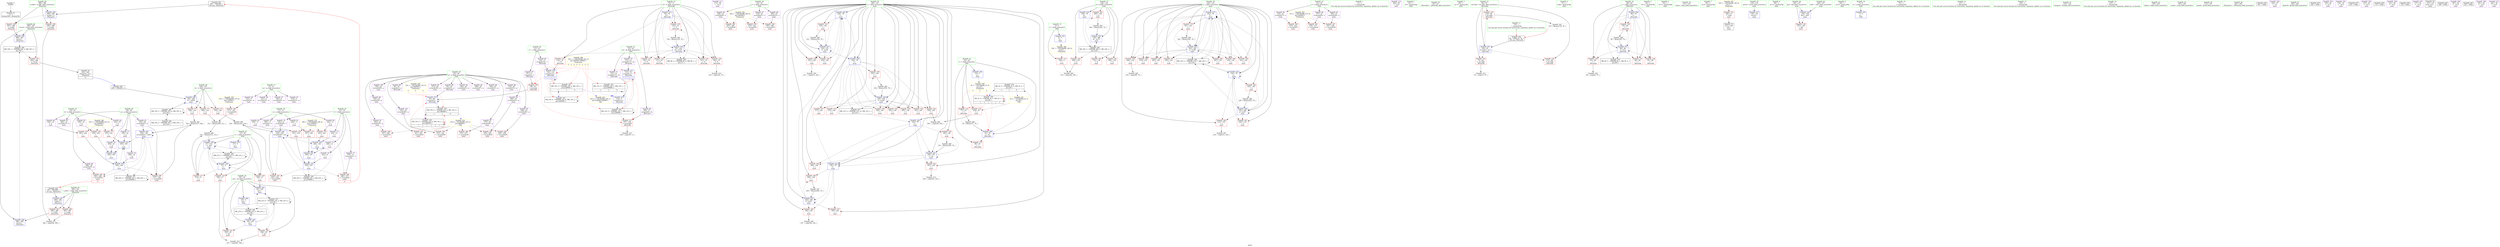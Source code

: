 digraph "SVFG" {
	label="SVFG";

	Node0x563319882790 [shape=record,color=grey,label="{NodeID: 0\nNullPtr}"];
	Node0x563319882790 -> Node0x563319882be0[style=solid];
	Node0x5633198db540 [shape=record,color=black,label="{NodeID: 443\n384 = PHI(280, )\n0th arg _Z4min2xx }"];
	Node0x5633198db540 -> Node0x5633198a00a0[style=solid];
	Node0x563319895770 [shape=record,color=red,label="{NodeID: 194\n333\<--332\n\<--arrayidx60\nmain\n}"];
	Node0x5633198926a0 [shape=record,color=purple,label="{NodeID: 111\n173\<--58\n\<--.str.5\nmain\n}"];
	Node0x563319891060 [shape=record,color=green,label="{NodeID: 28\n43\<--44\ny\<--y_field_insensitive\nGlob }"];
	Node0x563319891060 -> Node0x563319894ce0[style=solid];
	Node0x563319891060 -> Node0x563319894db0[style=solid];
	Node0x563319891060 -> Node0x563319894e80[style=solid];
	Node0x5633198a4330 [shape=record,color=grey,label="{NodeID: 305\n211 = cmp(210, 183, )\n}"];
	Node0x563319896ef0 [shape=record,color=blue,label="{NodeID: 222\n140\<--79\ni\<--\nmain\n}"];
	Node0x563319896ef0 -> Node0x563319898ea0[style=dashed];
	Node0x563319896ef0 -> Node0x563319898f70[style=dashed];
	Node0x563319896ef0 -> Node0x563319899040[style=dashed];
	Node0x563319896ef0 -> Node0x563319896fc0[style=dashed];
	Node0x563319896ef0 -> Node0x563319897090[style=dashed];
	Node0x5633198988f0 [shape=record,color=red,label="{NodeID: 139\n168\<--138\n\<--k\nmain\n}"];
	Node0x5633198988f0 -> Node0x5633198a44b0[style=solid];
	Node0x563319893550 [shape=record,color=purple,label="{NodeID: 56\n221\<--9\narrayidx24\<--m\nmain\n}"];
	Node0x563319899fb0 [shape=record,color=red,label="{NodeID: 167\n305\<--142\n\<--j\nmain\n}"];
	Node0x563319894c10 [shape=record,color=purple,label="{NodeID: 84\n322\<--41\narrayidx57\<--x\nmain\n}"];
	Node0x563319894c10 -> Node0x5633198955d0[style=solid];
	Node0x5633198821a0 [shape=record,color=green,label="{NodeID: 1\n5\<--1\n\<--dummyObj\nCan only get source location for instruction, argument, global var or function.}"];
	Node0x5633198db650 [shape=record,color=black,label="{NodeID: 444\n385 = PHI(289, )\n1st arg _Z4min2xx }"];
	Node0x5633198db650 -> Node0x5633198a0170[style=solid];
	Node0x563319895840 [shape=record,color=red,label="{NodeID: 195\n335\<--334\n\<--arrayidx61\nmain\n}"];
	Node0x563319892770 [shape=record,color=purple,label="{NodeID: 112\n360\<--60\n\<--.str.6\nmain\n}"];
	Node0x563319891160 [shape=record,color=green,label="{NodeID: 29\n45\<--46\np\<--p_field_insensitive\nGlob }"];
	Node0x563319891160 -> Node0x563319894f50[style=solid];
	Node0x563319891160 -> Node0x563319895020[style=solid];
	Node0x563319891160 -> Node0x5633198950f0[style=solid];
	Node0x563319891160 -> Node0x5633198951c0[style=solid];
	Node0x563319891160 -> Node0x563319895290[style=solid];
	Node0x563319891160 -> Node0x563319895360[style=solid];
	Node0x563319891160 -> Node0x563319895430[style=solid];
	Node0x563319891160 -> Node0x563319895500[style=solid];
	Node0x563319891160 -> Node0x563319892a90[style=solid];
	Node0x563319891160 -> Node0x563319892b60[style=solid];
	Node0x563319891160 -> Node0x563319892c30[style=solid];
	Node0x563319891160 -> Node0x563319892d00[style=solid];
	Node0x563319891160 -> Node0x563319892dd0[style=solid];
	Node0x563319891160 -> Node0x563319892ea0[style=solid];
	Node0x5633198a44b0 [shape=record,color=grey,label="{NodeID: 306\n170 = cmp(168, 169, )\n}"];
	Node0x563319896fc0 [shape=record,color=blue,label="{NodeID: 223\n140\<--205\ni\<--inc15\nmain\n}"];
	Node0x563319896fc0 -> Node0x563319898ea0[style=dashed];
	Node0x563319896fc0 -> Node0x563319898f70[style=dashed];
	Node0x563319896fc0 -> Node0x563319899040[style=dashed];
	Node0x563319896fc0 -> Node0x563319896fc0[style=dashed];
	Node0x563319896fc0 -> Node0x563319897090[style=dashed];
	Node0x5633198989c0 [shape=record,color=red,label="{NodeID: 140\n172\<--138\n\<--k\nmain\n}"];
	Node0x563319893620 [shape=record,color=purple,label="{NodeID: 57\n302\<--9\narrayidx50\<--m\nmain\n}"];
	Node0x56331989a080 [shape=record,color=red,label="{NodeID: 168\n319\<--142\n\<--j\nmain\n}"];
	Node0x563319894ce0 [shape=record,color=purple,label="{NodeID: 85\n286\<--43\narrayidx44\<--y\nmain\n}"];
	Node0x563319894ce0 -> Node0x56331989ad80[style=solid];
	Node0x56331986c120 [shape=record,color=green,label="{NodeID: 2\n47\<--1\n.str\<--dummyObj\nGlob }"];
	Node0x563319895910 [shape=record,color=red,label="{NodeID: 196\n337\<--336\n\<--arrayidx62\nmain\n}"];
	Node0x563319895910 -> Node0x5633198a3eb0[style=solid];
	Node0x563319892840 [shape=record,color=red,label="{NodeID: 113\n169\<--4\n\<--t\nmain\n}"];
	Node0x563319892840 -> Node0x5633198a44b0[style=solid];
	Node0x563319891260 [shape=record,color=green,label="{NodeID: 30\n62\<--63\n_Z6recallx\<--_Z6recallx_field_insensitive\n}"];
	Node0x5633198a4630 [shape=record,color=grey,label="{NodeID: 307\n216 = cmp(215, 183, )\n}"];
	Node0x563319897090 [shape=record,color=blue,label="{NodeID: 224\n140\<--79\ni\<--\nmain\n}"];
	Node0x563319897090 -> Node0x563319899110[style=dashed];
	Node0x563319897090 -> Node0x5633198991e0[style=dashed];
	Node0x563319897090 -> Node0x5633198992b0[style=dashed];
	Node0x563319897090 -> Node0x563319897300[style=dashed];
	Node0x563319897090 -> Node0x5633198974a0[style=dashed];
	Node0x563319898a90 [shape=record,color=red,label="{NodeID: 141\n358\<--138\n\<--k\nmain\n}"];
	Node0x5633198936f0 [shape=record,color=purple,label="{NodeID: 58\n310\<--9\narrayidx54\<--m\nmain\n}"];
	Node0x5633198936f0 -> Node0x56331989b260[style=solid];
	Node0x56331989a150 [shape=record,color=red,label="{NodeID: 169\n331\<--142\n\<--j\nmain\n}"];
	Node0x563319894db0 [shape=record,color=purple,label="{NodeID: 86\n308\<--43\narrayidx53\<--y\nmain\n}"];
	Node0x563319894db0 -> Node0x56331989b190[style=solid];
	Node0x56331986c1b0 [shape=record,color=green,label="{NodeID: 3\n49\<--1\n.str.1\<--dummyObj\nGlob }"];
	Node0x5633198959e0 [shape=record,color=red,label="{NodeID: 197\n404\<--386\n\<--retval\n_Z4min2xx\n}"];
	Node0x5633198959e0 -> Node0x5633198933b0[style=solid];
	Node0x563319892910 [shape=record,color=red,label="{NodeID: 114\n77\<--25\n\<--c\n_Z6recallx\n}"];
	Node0x563319892910 -> Node0x5633198a2cb0[style=solid];
	Node0x563319891360 [shape=record,color=green,label="{NodeID: 31\n66\<--67\nlev.addr\<--lev.addr_field_insensitive\n_Z6recallx\n}"];
	Node0x563319891360 -> Node0x563319897bf0[style=solid];
	Node0x563319891360 -> Node0x563319897cc0[style=solid];
	Node0x563319891360 -> Node0x563319897d90[style=solid];
	Node0x563319891360 -> Node0x5633198962c0[style=solid];
	Node0x5633198a47b0 [shape=record,color=grey,label="{NodeID: 308\n240 = cmp(238, 239, )\n}"];
	Node0x563319897160 [shape=record,color=blue,label="{NodeID: 225\n142\<--79\nj\<--\nmain\n}"];
	Node0x563319897160 -> Node0x563319899a00[style=dashed];
	Node0x563319897160 -> Node0x563319899ad0[style=dashed];
	Node0x563319897160 -> Node0x563319899ba0[style=dashed];
	Node0x563319897160 -> Node0x563319897160[style=dashed];
	Node0x563319897160 -> Node0x563319897230[style=dashed];
	Node0x563319897160 -> Node0x56331989f950[style=dashed];
	Node0x563319897160 -> Node0x5633198baad0[style=dashed];
	Node0x563319898b60 [shape=record,color=red,label="{NodeID: 142\n365\<--138\n\<--k\nmain\n}"];
	Node0x563319898b60 -> Node0x5633198a3130[style=solid];
	Node0x5633198937c0 [shape=record,color=purple,label="{NodeID: 59\n186\<--11\narrayidx\<--a\nmain\n}"];
	Node0x56331989a220 [shape=record,color=red,label="{NodeID: 170\n341\<--142\n\<--j\nmain\n}"];
	Node0x56331989a220 -> Node0x5633198a38b0[style=solid];
	Node0x563319894e80 [shape=record,color=purple,label="{NodeID: 87\n334\<--43\narrayidx61\<--y\nmain\n}"];
	Node0x563319894e80 -> Node0x563319895840[style=solid];
	Node0x56331986afe0 [shape=record,color=green,label="{NodeID: 4\n51\<--1\nstdin\<--dummyObj\nGlob }"];
	Node0x563319895ab0 [shape=record,color=red,label="{NodeID: 198\n394\<--388\n\<--k.addr\n_Z4min2xx\n}"];
	Node0x563319895ab0 -> Node0x5633198a4c30[style=solid];
	Node0x5633198975f0 [shape=record,color=red,label="{NodeID: 115\n89\<--25\n\<--c\n_Z6recallx\n}"];
	Node0x563319891430 [shape=record,color=green,label="{NodeID: 32\n68\<--69\ni\<--i_field_insensitive\n_Z6recallx\n}"];
	Node0x563319891430 -> Node0x563319897e60[style=solid];
	Node0x563319891430 -> Node0x563319897f30[style=solid];
	Node0x563319891430 -> Node0x563319898000[style=solid];
	Node0x563319891430 -> Node0x5633198980d0[style=solid];
	Node0x563319891430 -> Node0x563319896460[style=solid];
	Node0x563319891430 -> Node0x563319896600[style=solid];
	Node0x5633198a4930 [shape=record,color=grey,label="{NodeID: 309\n197 = cmp(196, 183, )\n}"];
	Node0x563319897230 [shape=record,color=blue,label="{NodeID: 226\n142\<--226\nj\<--inc27\nmain\n}"];
	Node0x563319897230 -> Node0x563319899a00[style=dashed];
	Node0x563319897230 -> Node0x563319899ad0[style=dashed];
	Node0x563319897230 -> Node0x563319899ba0[style=dashed];
	Node0x563319897230 -> Node0x563319897160[style=dashed];
	Node0x563319897230 -> Node0x563319897230[style=dashed];
	Node0x563319897230 -> Node0x56331989f950[style=dashed];
	Node0x563319897230 -> Node0x5633198baad0[style=dashed];
	Node0x563319898c30 [shape=record,color=red,label="{NodeID: 143\n181\<--140\n\<--i\nmain\n}"];
	Node0x563319898c30 -> Node0x5633198a5230[style=solid];
	Node0x563319893890 [shape=record,color=purple,label="{NodeID: 60\n242\<--11\n\<--a\nmain\n}"];
	Node0x563319893890 -> Node0x56331989a560[style=solid];
	Node0x56331989a2f0 [shape=record,color=red,label="{NodeID: 171\n294\<--144\n\<--w\nmain\n}"];
	Node0x56331989a2f0 -> Node0x5633198a2e30[style=solid];
	Node0x563319894f50 [shape=record,color=purple,label="{NodeID: 88\n90\<--45\narrayidx2\<--p\n_Z6recallx\n}"];
	Node0x56331986b070 [shape=record,color=green,label="{NodeID: 5\n52\<--1\n.str.2\<--dummyObj\nGlob }"];
	Node0x563319895b80 [shape=record,color=red,label="{NodeID: 199\n401\<--388\n\<--k.addr\n_Z4min2xx\n}"];
	Node0x563319895b80 -> Node0x5633198a0310[style=solid];
	Node0x563319897680 [shape=record,color=red,label="{NodeID: 116\n239\<--25\n\<--c\nmain\n}"];
	Node0x563319897680 -> Node0x5633198a47b0[style=solid];
	Node0x563319891500 [shape=record,color=green,label="{NodeID: 33\n70\<--71\ni5\<--i5_field_insensitive\n_Z6recallx\n}"];
	Node0x563319891500 -> Node0x5633198981a0[style=solid];
	Node0x563319891500 -> Node0x563319898270[style=solid];
	Node0x563319891500 -> Node0x563319898340[style=solid];
	Node0x563319891500 -> Node0x563319898410[style=solid];
	Node0x563319891500 -> Node0x5633198984e0[style=solid];
	Node0x563319891500 -> Node0x5633198985b0[style=solid];
	Node0x563319891500 -> Node0x5633198966d0[style=solid];
	Node0x563319891500 -> Node0x563319896a10[style=solid];
	Node0x5633198a4ab0 [shape=record,color=grey,label="{NodeID: 310\n347 = cmp(345, 346, )\n}"];
	Node0x563319897300 [shape=record,color=blue,label="{NodeID: 227\n140\<--231\ni\<--inc30\nmain\n}"];
	Node0x563319897300 -> Node0x563319899110[style=dashed];
	Node0x563319897300 -> Node0x5633198991e0[style=dashed];
	Node0x563319897300 -> Node0x5633198992b0[style=dashed];
	Node0x563319897300 -> Node0x563319897300[style=dashed];
	Node0x563319897300 -> Node0x5633198974a0[style=dashed];
	Node0x563319898d00 [shape=record,color=red,label="{NodeID: 144\n185\<--140\n\<--i\nmain\n}"];
	Node0x563319893960 [shape=record,color=purple,label="{NodeID: 61\n246\<--11\n\<--a\nmain\n}"];
	Node0x563319893960 -> Node0x56331989a630[style=solid];
	Node0x56331989a3c0 [shape=record,color=red,label="{NodeID: 172\n316\<--144\n\<--w\nmain\n}"];
	Node0x56331989a3c0 -> Node0x5633198a3430[style=solid];
	Node0x563319895020 [shape=record,color=purple,label="{NodeID: 89\n92\<--45\narrayidx3\<--p\n_Z6recallx\n}"];
	Node0x563319895020 -> Node0x563319896530[style=solid];
	Node0x56331986b100 [shape=record,color=green,label="{NodeID: 6\n54\<--1\n.str.3\<--dummyObj\nGlob }"];
	Node0x563319895c50 [shape=record,color=red,label="{NodeID: 200\n395\<--390\n\<--l.addr\n_Z4min2xx\n}"];
	Node0x563319895c50 -> Node0x5633198a4c30[style=solid];
	Node0x563319897710 [shape=record,color=red,label="{NodeID: 117\n313\<--27\n\<--s\nmain\n}"];
	Node0x563319897710 -> Node0x5633198a2b30[style=solid];
	Node0x5633198915d0 [shape=record,color=green,label="{NodeID: 34\n131\<--132\nmain\<--main_field_insensitive\n}"];
	Node0x5633198a4c30 [shape=record,color=grey,label="{NodeID: 311\n396 = cmp(394, 395, )\n}"];
	Node0x5633198973d0 [shape=record,color=blue,label="{NodeID: 228\n29\<--235\nmx\<--\nmain\n}"];
	Node0x5633198973d0 -> Node0x563319897980[style=dashed];
	Node0x5633198973d0 -> Node0x563319897a50[style=dashed];
	Node0x5633198973d0 -> Node0x56331989fe30[style=dashed];
	Node0x5633198973d0 -> Node0x5633198b9bd0[style=dashed];
	Node0x5633198973d0 -> Node0x5633198bd7d0[style=dashed];
	Node0x563319898dd0 [shape=record,color=red,label="{NodeID: 145\n190\<--140\n\<--i\nmain\n}"];
	Node0x563319898dd0 -> Node0x5633198a3a30[style=solid];
	Node0x563319893a30 [shape=record,color=purple,label="{NodeID: 62\n250\<--11\n\<--a\nmain\n}"];
	Node0x563319893a30 -> Node0x56331989a700[style=solid];
	Node0x5633198b7dd0 [shape=record,color=black,label="{NodeID: 339\nMR_2V_4 = PHI(MR_2V_5, MR_2V_1, )\npts\{26 \}\n|{|<s2>1|<s3>1|<s4>1}}"];
	Node0x5633198b7dd0 -> Node0x5633198b10d0[style=dashed];
	Node0x5633198b7dd0 -> Node0x5633198b7dd0[style=dashed];
	Node0x5633198b7dd0:s2 -> Node0x563319892910[style=dashed,color=red];
	Node0x5633198b7dd0:s3 -> Node0x563319896390[style=dashed,color=red];
	Node0x5633198b7dd0:s4 -> Node0x5633198b7dd0[style=dashed,color=red];
	Node0x56331989a490 [shape=record,color=red,label="{NodeID: 173\n328\<--144\n\<--w\nmain\n}"];
	Node0x56331989a490 -> Node0x5633198a3eb0[style=solid];
	Node0x5633198950f0 [shape=record,color=purple,label="{NodeID: 90\n273\<--45\narrayidx38\<--p\nmain\n}"];
	Node0x56331986b190 [shape=record,color=green,label="{NodeID: 7\n56\<--1\n.str.4\<--dummyObj\nGlob }"];
	Node0x5633198bf730 [shape=record,color=yellow,style=double,label="{NodeID: 367\n16V_1 = ENCHI(MR_16V_0)\npts\{1 \}\nFun[main]}"];
	Node0x5633198bf730 -> Node0x563319897b20[style=dashed];
	Node0x563319895d20 [shape=record,color=red,label="{NodeID: 201\n398\<--390\n\<--l.addr\n_Z4min2xx\n}"];
	Node0x563319895d20 -> Node0x5633198a0240[style=solid];
	Node0x5633198977e0 [shape=record,color=red,label="{NodeID: 118\n345\<--27\n\<--s\nmain\n}"];
	Node0x5633198977e0 -> Node0x5633198a4ab0[style=solid];
	Node0x5633198916d0 [shape=record,color=green,label="{NodeID: 35\n134\<--135\nretval\<--retval_field_insensitive\nmain\n}"];
	Node0x5633198916d0 -> Node0x563319896ae0[style=solid];
	Node0x5633198a4db0 [shape=record,color=grey,label="{NodeID: 312\n74 = cmp(73, 75, )\n}"];
	Node0x5633198974a0 [shape=record,color=blue,label="{NodeID: 229\n140\<--79\ni\<--\nmain\n}"];
	Node0x5633198974a0 -> Node0x563319899380[style=dashed];
	Node0x5633198974a0 -> Node0x563319899450[style=dashed];
	Node0x5633198974a0 -> Node0x563319899520[style=dashed];
	Node0x5633198974a0 -> Node0x5633198995f0[style=dashed];
	Node0x5633198974a0 -> Node0x5633198996c0[style=dashed];
	Node0x5633198974a0 -> Node0x563319899790[style=dashed];
	Node0x5633198974a0 -> Node0x563319899860[style=dashed];
	Node0x5633198974a0 -> Node0x563319899930[style=dashed];
	Node0x5633198974a0 -> Node0x56331989ff00[style=dashed];
	Node0x5633198974a0 -> Node0x5633198ba5d0[style=dashed];
	Node0x563319898ea0 [shape=record,color=red,label="{NodeID: 146\n196\<--140\n\<--i\nmain\n}"];
	Node0x563319898ea0 -> Node0x5633198a4930[style=solid];
	Node0x563319893b00 [shape=record,color=purple,label="{NodeID: 63\n200\<--16\narrayidx12\<--b\nmain\n}"];
	Node0x56331989a560 [shape=record,color=red,label="{NodeID: 174\n243\<--242\n\<--\nmain\n}"];
	Node0x56331989a560 -> Node0x56331989f420[style=solid];
	Node0x5633198951c0 [shape=record,color=purple,label="{NodeID: 91\n275\<--45\narrayidx39\<--p\nmain\n}"];
	Node0x5633198951c0 -> Node0x56331989aa40[style=solid];
	Node0x563319890220 [shape=record,color=green,label="{NodeID: 8\n58\<--1\n.str.5\<--dummyObj\nGlob }"];
	Node0x5633198bf840 [shape=record,color=yellow,style=double,label="{NodeID: 368\n18V_1 = ENCHI(MR_18V_0)\npts\{6 \}\nFun[main]}"];
	Node0x5633198bf840 -> Node0x563319892840[style=dashed];
	Node0x563319895df0 [shape=record,color=blue,label="{NodeID: 202\n4\<--5\nt\<--\nGlob }"];
	Node0x563319895df0 -> Node0x5633198bf840[style=dashed];
	Node0x5633198978b0 [shape=record,color=red,label="{NodeID: 119\n349\<--27\n\<--s\nmain\n}"];
	Node0x5633198978b0 -> Node0x56331989fe30[style=solid];
	Node0x5633198917a0 [shape=record,color=green,label="{NodeID: 36\n136\<--137\nfp2\<--fp2_field_insensitive\nmain\n}"];
	Node0x5633198917a0 -> Node0x563319898820[style=solid];
	Node0x5633198917a0 -> Node0x563319896bb0[style=solid];
	Node0x5633198a4f30 [shape=record,color=grey,label="{NodeID: 313\n108 = cmp(107, 5, )\n}"];
	Node0x56331989f420 [shape=record,color=blue,label="{NodeID: 230\n244\<--243\n\<--\nmain\n}"];
	Node0x56331989f420 -> Node0x56331989f4b0[style=dashed];
	Node0x563319898f70 [shape=record,color=red,label="{NodeID: 147\n199\<--140\n\<--i\nmain\n}"];
	Node0x563319893bd0 [shape=record,color=purple,label="{NodeID: 64\n254\<--16\n\<--b\nmain\n}"];
	Node0x563319893bd0 -> Node0x56331989a7d0[style=solid];
	Node0x56331989a630 [shape=record,color=red,label="{NodeID: 175\n247\<--246\n\<--\nmain\n}"];
	Node0x56331989a630 -> Node0x56331989f4b0[style=solid];
	Node0x563319895290 [shape=record,color=purple,label="{NodeID: 92\n282\<--45\narrayidx42\<--p\nmain\n}"];
	Node0x5633198902b0 [shape=record,color=green,label="{NodeID: 9\n60\<--1\n.str.6\<--dummyObj\nGlob }"];
	Node0x5633198b1fd0 [shape=record,color=yellow,style=double,label="{NodeID: 369\n2V_1 = ENCHI(MR_2V_0)\npts\{26 \}\nFun[main]|{<s0>5|<s1>5|<s2>5}}"];
	Node0x5633198b1fd0:s0 -> Node0x563319892910[style=dashed,color=red];
	Node0x5633198b1fd0:s1 -> Node0x563319896390[style=dashed,color=red];
	Node0x5633198b1fd0:s2 -> Node0x5633198b7dd0[style=dashed,color=red];
	Node0x563319895ec0 [shape=record,color=blue,label="{NodeID: 203\n7\<--5\nn\<--\nGlob }"];
	Node0x563319897980 [shape=record,color=red,label="{NodeID: 120\n346\<--29\n\<--mx\nmain\n}"];
	Node0x563319897980 -> Node0x5633198a4ab0[style=solid];
	Node0x563319891870 [shape=record,color=green,label="{NodeID: 37\n138\<--139\nk\<--k_field_insensitive\nmain\n}"];
	Node0x563319891870 -> Node0x5633198988f0[style=solid];
	Node0x563319891870 -> Node0x5633198989c0[style=solid];
	Node0x563319891870 -> Node0x563319898a90[style=solid];
	Node0x563319891870 -> Node0x563319898b60[style=solid];
	Node0x563319891870 -> Node0x563319896c80[style=solid];
	Node0x563319891870 -> Node0x56331989ffd0[style=solid];
	Node0x5633198a50b0 [shape=record,color=grey,label="{NodeID: 314\n103 = cmp(102, 75, )\n}"];
	Node0x56331989f4b0 [shape=record,color=blue,label="{NodeID: 231\n248\<--247\n\<--\nmain\n}"];
	Node0x56331989f4b0 -> Node0x56331989f540[style=dashed];
	Node0x563319899040 [shape=record,color=red,label="{NodeID: 148\n204\<--140\n\<--i\nmain\n}"];
	Node0x563319899040 -> Node0x5633198a3730[style=solid];
	Node0x563319893ca0 [shape=record,color=purple,label="{NodeID: 65\n258\<--16\n\<--b\nmain\n}"];
	Node0x563319893ca0 -> Node0x56331989a8a0[style=solid];
	Node0x56331989a700 [shape=record,color=red,label="{NodeID: 176\n251\<--250\n\<--\nmain\n}"];
	Node0x56331989a700 -> Node0x56331989f540[style=solid];
	Node0x563319895360 [shape=record,color=purple,label="{NodeID: 93\n284\<--45\narrayidx43\<--p\nmain\n}"];
	Node0x563319895360 -> Node0x56331989acb0[style=solid];
	Node0x563319890340 [shape=record,color=green,label="{NodeID: 10\n75\<--1\n\<--dummyObj\nCan only get source location for instruction, argument, global var or function.}"];
	Node0x563319895fc0 [shape=record,color=blue,label="{NodeID: 204\n25\<--5\nc\<--\nGlob }"];
	Node0x563319895fc0 -> Node0x5633198b1fd0[style=dashed];
	Node0x563319897a50 [shape=record,color=red,label="{NodeID: 121\n359\<--29\n\<--mx\nmain\n}"];
	Node0x563319891940 [shape=record,color=green,label="{NodeID: 38\n140\<--141\ni\<--i_field_insensitive\nmain\n}"];
	Node0x563319891940 -> Node0x563319898c30[style=solid];
	Node0x563319891940 -> Node0x563319898d00[style=solid];
	Node0x563319891940 -> Node0x563319898dd0[style=solid];
	Node0x563319891940 -> Node0x563319898ea0[style=solid];
	Node0x563319891940 -> Node0x563319898f70[style=solid];
	Node0x563319891940 -> Node0x563319899040[style=solid];
	Node0x563319891940 -> Node0x563319899110[style=solid];
	Node0x563319891940 -> Node0x5633198991e0[style=solid];
	Node0x563319891940 -> Node0x5633198992b0[style=solid];
	Node0x563319891940 -> Node0x563319899380[style=solid];
	Node0x563319891940 -> Node0x563319899450[style=solid];
	Node0x563319891940 -> Node0x563319899520[style=solid];
	Node0x563319891940 -> Node0x5633198995f0[style=solid];
	Node0x563319891940 -> Node0x5633198996c0[style=solid];
	Node0x563319891940 -> Node0x563319899790[style=solid];
	Node0x563319891940 -> Node0x563319899860[style=solid];
	Node0x563319891940 -> Node0x563319899930[style=solid];
	Node0x563319891940 -> Node0x563319896d50[style=solid];
	Node0x563319891940 -> Node0x563319896e20[style=solid];
	Node0x563319891940 -> Node0x563319896ef0[style=solid];
	Node0x563319891940 -> Node0x563319896fc0[style=solid];
	Node0x563319891940 -> Node0x563319897090[style=solid];
	Node0x563319891940 -> Node0x563319897300[style=solid];
	Node0x563319891940 -> Node0x5633198974a0[style=solid];
	Node0x563319891940 -> Node0x56331989ff00[style=solid];
	Node0x5633198a5230 [shape=record,color=grey,label="{NodeID: 315\n182 = cmp(181, 183, )\n}"];
	Node0x56331989f540 [shape=record,color=blue,label="{NodeID: 232\n252\<--251\n\<--\nmain\n}"];
	Node0x56331989f540 -> Node0x56331989abe0[style=dashed];
	Node0x56331989f540 -> Node0x5633198956a0[style=dashed];
	Node0x56331989f540 -> Node0x56331989f420[style=dashed];
	Node0x56331989f540 -> Node0x56331989fbc0[style=dashed];
	Node0x56331989f540 -> Node0x5633198bb4d0[style=dashed];
	Node0x563319899110 [shape=record,color=red,label="{NodeID: 149\n210\<--140\n\<--i\nmain\n}"];
	Node0x563319899110 -> Node0x5633198a4330[style=solid];
	Node0x563319893d70 [shape=record,color=purple,label="{NodeID: 66\n262\<--16\n\<--b\nmain\n}"];
	Node0x563319893d70 -> Node0x56331989a970[style=solid];
	Node0x5633198b91d0 [shape=record,color=black,label="{NodeID: 343\nMR_14V_5 = PHI(MR_14V_6, MR_14V_1, )\npts\{460000 \}\n|{|<s2>1|<s3>1|<s4>1}}"];
	Node0x5633198b91d0 -> Node0x5633198b2dd0[style=dashed];
	Node0x5633198b91d0 -> Node0x5633198b91d0[style=dashed];
	Node0x5633198b91d0:s2 -> Node0x563319896530[style=dashed,color=red];
	Node0x5633198b91d0:s3 -> Node0x5633198b2dd0[style=dashed,color=red];
	Node0x5633198b91d0:s4 -> Node0x5633198b91d0[style=dashed,color=red];
	Node0x56331989a7d0 [shape=record,color=red,label="{NodeID: 177\n255\<--254\n\<--\nmain\n}"];
	Node0x56331989a7d0 -> Node0x56331989f610[style=solid];
	Node0x563319895430 [shape=record,color=purple,label="{NodeID: 94\n296\<--45\narrayidx47\<--p\nmain\n}"];
	Node0x5633198903d0 [shape=record,color=green,label="{NodeID: 11\n79\<--1\n\<--dummyObj\nCan only get source location for instruction, argument, global var or function.|{<s0>5}}"];
	Node0x5633198903d0:s0 -> Node0x5633198db280[style=solid,color=red];
	Node0x5633198a29b0 [shape=record,color=grey,label="{NodeID: 288\n96 = Binary(95, 79, )\n}"];
	Node0x5633198a29b0 -> Node0x563319896600[style=solid];
	Node0x5633198960c0 [shape=record,color=blue,label="{NodeID: 205\n27\<--5\ns\<--\nGlob }"];
	Node0x5633198960c0 -> Node0x5633198b96d0[style=dashed];
	Node0x563319897b20 [shape=record,color=red,label="{NodeID: 122\n148\<--51\n\<--stdin\nmain\n}"];
	Node0x563319897b20 -> Node0x5633198932e0[style=solid];
	Node0x563319891a10 [shape=record,color=green,label="{NodeID: 39\n142\<--143\nj\<--j_field_insensitive\nmain\n}"];
	Node0x563319891a10 -> Node0x563319899a00[style=solid];
	Node0x563319891a10 -> Node0x563319899ad0[style=solid];
	Node0x563319891a10 -> Node0x563319899ba0[style=solid];
	Node0x563319891a10 -> Node0x563319899c70[style=solid];
	Node0x563319891a10 -> Node0x563319899d40[style=solid];
	Node0x563319891a10 -> Node0x563319899e10[style=solid];
	Node0x563319891a10 -> Node0x563319899ee0[style=solid];
	Node0x563319891a10 -> Node0x563319899fb0[style=solid];
	Node0x563319891a10 -> Node0x56331989a080[style=solid];
	Node0x563319891a10 -> Node0x56331989a150[style=solid];
	Node0x563319891a10 -> Node0x56331989a220[style=solid];
	Node0x563319891a10 -> Node0x563319897160[style=solid];
	Node0x563319891a10 -> Node0x563319897230[style=solid];
	Node0x563319891a10 -> Node0x56331989f950[style=solid];
	Node0x563319891a10 -> Node0x56331989fd60[style=solid];
	Node0x56331989f610 [shape=record,color=blue,label="{NodeID: 233\n256\<--255\n\<--\nmain\n}"];
	Node0x56331989f610 -> Node0x56331989f6e0[style=dashed];
	Node0x5633198991e0 [shape=record,color=red,label="{NodeID: 150\n218\<--140\n\<--i\nmain\n}"];
	Node0x563319893e40 [shape=record,color=purple,label="{NodeID: 67\n87\<--21\narrayidx\<--v\n_Z6recallx\n}"];
	Node0x563319893e40 -> Node0x563319898680[style=solid];
	Node0x5633198b96d0 [shape=record,color=black,label="{NodeID: 344\nMR_21V_2 = PHI(MR_21V_3, MR_21V_1, )\npts\{28 \}\n}"];
	Node0x5633198b96d0 -> Node0x56331989f880[style=dashed];
	Node0x5633198b96d0 -> Node0x5633198b96d0[style=dashed];
	Node0x56331989a8a0 [shape=record,color=red,label="{NodeID: 178\n259\<--258\n\<--\nmain\n}"];
	Node0x56331989a8a0 -> Node0x56331989f6e0[style=solid];
	Node0x563319895500 [shape=record,color=purple,label="{NodeID: 95\n298\<--45\narrayidx48\<--p\nmain\n}"];
	Node0x563319895500 -> Node0x56331989af20[style=solid];
	Node0x563319890460 [shape=record,color=green,label="{NodeID: 12\n147\<--1\n\<--dummyObj\nCan only get source location for instruction, argument, global var or function.}"];
	Node0x5633198a2b30 [shape=record,color=grey,label="{NodeID: 289\n314 = Binary(313, 312, )\n}"];
	Node0x5633198a2b30 -> Node0x56331989faf0[style=solid];
	Node0x5633198961c0 [shape=record,color=blue,label="{NodeID: 206\n29\<--5\nmx\<--\nGlob }"];
	Node0x5633198961c0 -> Node0x5633198b9bd0[style=dashed];
	Node0x563319897bf0 [shape=record,color=red,label="{NodeID: 123\n73\<--66\n\<--lev.addr\n_Z6recallx\n}"];
	Node0x563319897bf0 -> Node0x5633198a4db0[style=solid];
	Node0x563319891ae0 [shape=record,color=green,label="{NodeID: 40\n144\<--145\nw\<--w_field_insensitive\nmain\n}"];
	Node0x563319891ae0 -> Node0x56331989a2f0[style=solid];
	Node0x563319891ae0 -> Node0x56331989a3c0[style=solid];
	Node0x563319891ae0 -> Node0x56331989a490[style=solid];
	Node0x563319891ae0 -> Node0x56331989fa20[style=solid];
	Node0x56331989f6e0 [shape=record,color=blue,label="{NodeID: 234\n260\<--259\n\<--\nmain\n}"];
	Node0x56331989f6e0 -> Node0x56331989f7b0[style=dashed];
	Node0x5633198992b0 [shape=record,color=red,label="{NodeID: 151\n230\<--140\n\<--i\nmain\n}"];
	Node0x5633198992b0 -> Node0x5633198a3bb0[style=solid];
	Node0x563319893f10 [shape=record,color=purple,label="{NodeID: 68\n116\<--21\narrayidx12\<--v\n_Z6recallx\n}"];
	Node0x563319893f10 -> Node0x563319896870[style=solid];
	Node0x5633198b9bd0 [shape=record,color=black,label="{NodeID: 345\nMR_23V_2 = PHI(MR_23V_4, MR_23V_1, )\npts\{30 \}\n}"];
	Node0x5633198b9bd0 -> Node0x5633198973d0[style=dashed];
	Node0x56331989a970 [shape=record,color=red,label="{NodeID: 179\n263\<--262\n\<--\nmain\n}"];
	Node0x56331989a970 -> Node0x56331989f7b0[style=solid];
	Node0x563319892a90 [shape=record,color=purple,label="{NodeID: 96\n304\<--45\narrayidx51\<--p\nmain\n}"];
	Node0x5633198904f0 [shape=record,color=green,label="{NodeID: 13\n183\<--1\n\<--dummyObj\nCan only get source location for instruction, argument, global var or function.}"];
	Node0x5633198a2cb0 [shape=record,color=grey,label="{NodeID: 290\n78 = Binary(77, 79, )\n}"];
	Node0x5633198a2cb0 -> Node0x563319896390[style=solid];
	Node0x5633198962c0 [shape=record,color=blue,label="{NodeID: 207\n66\<--65\nlev.addr\<--lev\n_Z6recallx\n}"];
	Node0x5633198962c0 -> Node0x563319897bf0[style=dashed];
	Node0x5633198962c0 -> Node0x563319897cc0[style=dashed];
	Node0x5633198962c0 -> Node0x563319897d90[style=dashed];
	Node0x563319897cc0 [shape=record,color=red,label="{NodeID: 124\n115\<--66\n\<--lev.addr\n_Z6recallx\n}"];
	Node0x563319891bb0 [shape=record,color=green,label="{NodeID: 41\n152\<--153\nfreopen\<--freopen_field_insensitive\n}"];
	Node0x5633198b10d0 [shape=record,color=black,label="{NodeID: 318\nMR_2V_3 = PHI(MR_2V_4, MR_2V_2, )\npts\{26 \}\n|{<s0>1|<s1>5}}"];
	Node0x5633198b10d0:s0 -> Node0x5633198b7dd0[style=dashed,color=blue];
	Node0x5633198b10d0:s1 -> Node0x5633198c6480[style=dashed,color=blue];
	Node0x56331989f7b0 [shape=record,color=blue,label="{NodeID: 235\n264\<--263\n\<--\nmain\n}"];
	Node0x56331989f7b0 -> Node0x56331989ae50[style=dashed];
	Node0x56331989f7b0 -> Node0x563319895910[style=dashed];
	Node0x56331989f7b0 -> Node0x56331989f610[style=dashed];
	Node0x56331989f7b0 -> Node0x56331989fc90[style=dashed];
	Node0x56331989f7b0 -> Node0x5633198bb9d0[style=dashed];
	Node0x563319899380 [shape=record,color=red,label="{NodeID: 152\n238\<--140\n\<--i\nmain\n}"];
	Node0x563319899380 -> Node0x5633198a47b0[style=solid];
	Node0x563319893fe0 [shape=record,color=purple,label="{NodeID: 69\n106\<--23\narrayidx9\<--ck\n_Z6recallx\n}"];
	Node0x563319893fe0 -> Node0x563319898750[style=solid];
	Node0x5633198ba0d0 [shape=record,color=black,label="{NodeID: 346\nMR_29V_3 = PHI(MR_29V_4, MR_29V_2, )\npts\{139 \}\n}"];
	Node0x5633198ba0d0 -> Node0x5633198988f0[style=dashed];
	Node0x5633198ba0d0 -> Node0x5633198989c0[style=dashed];
	Node0x5633198ba0d0 -> Node0x563319898a90[style=dashed];
	Node0x5633198ba0d0 -> Node0x563319898b60[style=dashed];
	Node0x5633198ba0d0 -> Node0x56331989ffd0[style=dashed];
	Node0x56331989aa40 [shape=record,color=red,label="{NodeID: 180\n276\<--275\n\<--arrayidx39\nmain\n}"];
	Node0x563319892b60 [shape=record,color=purple,label="{NodeID: 97\n306\<--45\narrayidx52\<--p\nmain\n}"];
	Node0x563319892b60 -> Node0x56331989b0c0[style=solid];
	Node0x563319890580 [shape=record,color=green,label="{NodeID: 14\n235\<--1\n\<--dummyObj\nCan only get source location for instruction, argument, global var or function.}"];
	Node0x5633198a2e30 [shape=record,color=grey,label="{NodeID: 291\n312 = Binary(294, 311, )\n}"];
	Node0x5633198a2e30 -> Node0x5633198a2b30[style=solid];
	Node0x563319896390 [shape=record,color=blue,label="{NodeID: 208\n25\<--78\nc\<--inc\n_Z6recallx\n}"];
	Node0x563319896390 -> Node0x5633198975f0[style=dashed];
	Node0x563319896390 -> Node0x5633198b10d0[style=dashed];
	Node0x563319897d90 [shape=record,color=red,label="{NodeID: 125\n118\<--66\n\<--lev.addr\n_Z6recallx\n}"];
	Node0x563319897d90 -> Node0x5633198a3d30[style=solid];
	Node0x563319891cb0 [shape=record,color=green,label="{NodeID: 42\n156\<--157\ncall1\<--call1_field_insensitive\nmain\n}"];
	Node0x563319891cb0 -> Node0x563319896bb0[style=solid];
	Node0x5633198b15d0 [shape=record,color=black,label="{NodeID: 319\nMR_6V_5 = PHI(MR_6V_1, MR_6V_3, )\npts\{69 \}\n}"];
	Node0x56331989f880 [shape=record,color=blue,label="{NodeID: 236\n27\<--5\ns\<--\nmain\n}"];
	Node0x56331989f880 -> Node0x563319897710[style=dashed];
	Node0x56331989f880 -> Node0x5633198977e0[style=dashed];
	Node0x56331989f880 -> Node0x5633198978b0[style=dashed];
	Node0x56331989f880 -> Node0x56331989f880[style=dashed];
	Node0x56331989f880 -> Node0x56331989faf0[style=dashed];
	Node0x56331989f880 -> Node0x5633198b96d0[style=dashed];
	Node0x563319899450 [shape=record,color=red,label="{NodeID: 153\n272\<--140\n\<--i\nmain\n}"];
	Node0x5633198940b0 [shape=record,color=purple,label="{NodeID: 70\n112\<--23\narrayidx11\<--ck\n_Z6recallx\n}"];
	Node0x5633198940b0 -> Node0x5633198967a0[style=solid];
	Node0x5633198ba5d0 [shape=record,color=black,label="{NodeID: 347\nMR_31V_2 = PHI(MR_31V_13, MR_31V_1, )\npts\{141 \}\n}"];
	Node0x5633198ba5d0 -> Node0x563319896d50[style=dashed];
	Node0x56331989ab10 [shape=record,color=red,label="{NodeID: 181\n278\<--277\n\<--arrayidx40\nmain\n}"];
	Node0x563319892c30 [shape=record,color=purple,label="{NodeID: 98\n318\<--45\narrayidx55\<--p\nmain\n}"];
	Node0x563319890610 [shape=record,color=green,label="{NodeID: 15\n4\<--6\nt\<--t_field_insensitive\nGlob }"];
	Node0x563319890610 -> Node0x563319892840[style=solid];
	Node0x563319890610 -> Node0x563319895df0[style=solid];
	Node0x5633198a2fb0 [shape=record,color=grey,label="{NodeID: 292\n126 = Binary(125, 79, )\n}"];
	Node0x5633198a2fb0 -> Node0x563319896a10[style=solid];
	Node0x563319896460 [shape=record,color=blue,label="{NodeID: 209\n68\<--79\ni\<--\n_Z6recallx\n}"];
	Node0x563319896460 -> Node0x563319897e60[style=dashed];
	Node0x563319896460 -> Node0x563319897f30[style=dashed];
	Node0x563319896460 -> Node0x563319898000[style=dashed];
	Node0x563319896460 -> Node0x5633198980d0[style=dashed];
	Node0x563319896460 -> Node0x563319896600[style=dashed];
	Node0x563319896460 -> Node0x5633198b15d0[style=dashed];
	Node0x563319897e60 [shape=record,color=red,label="{NodeID: 126\n83\<--68\n\<--i\n_Z6recallx\n}"];
	Node0x563319897e60 -> Node0x5633198a4030[style=solid];
	Node0x563319891d80 [shape=record,color=green,label="{NodeID: 43\n158\<--159\nfopen\<--fopen_field_insensitive\n}"];
	Node0x5633198b1ad0 [shape=record,color=black,label="{NodeID: 320\nMR_8V_2 = PHI(MR_8V_4, MR_8V_1, )\npts\{71 \}\n}"];
	Node0x56331989f950 [shape=record,color=blue,label="{NodeID: 237\n142\<--79\nj\<--\nmain\n}"];
	Node0x56331989f950 -> Node0x563319899c70[style=dashed];
	Node0x56331989f950 -> Node0x563319899d40[style=dashed];
	Node0x56331989f950 -> Node0x563319899e10[style=dashed];
	Node0x56331989f950 -> Node0x563319899ee0[style=dashed];
	Node0x56331989f950 -> Node0x563319899fb0[style=dashed];
	Node0x56331989f950 -> Node0x56331989a080[style=dashed];
	Node0x56331989f950 -> Node0x56331989a150[style=dashed];
	Node0x56331989f950 -> Node0x56331989a220[style=dashed];
	Node0x56331989f950 -> Node0x56331989f950[style=dashed];
	Node0x56331989f950 -> Node0x56331989fd60[style=dashed];
	Node0x56331989f950 -> Node0x5633198baad0[style=dashed];
	Node0x563319899520 [shape=record,color=red,label="{NodeID: 154\n281\<--140\n\<--i\nmain\n}"];
	Node0x563319894180 [shape=record,color=purple,label="{NodeID: 71\n122\<--23\narrayidx13\<--ck\n_Z6recallx\n}"];
	Node0x563319894180 -> Node0x563319896940[style=solid];
	Node0x5633198c6480 [shape=record,color=yellow,style=double,label="{NodeID: 431\n2V_2 = CSCHI(MR_2V_1)\npts\{26 \}\nCS[]}"];
	Node0x5633198c6480 -> Node0x563319897680[style=dashed];
	Node0x5633198baad0 [shape=record,color=black,label="{NodeID: 348\nMR_33V_2 = PHI(MR_33V_7, MR_33V_1, )\npts\{143 \}\n}"];
	Node0x5633198baad0 -> Node0x563319897160[style=dashed];
	Node0x5633198baad0 -> Node0x56331989f950[style=dashed];
	Node0x5633198baad0 -> Node0x5633198baad0[style=dashed];
	Node0x56331989abe0 [shape=record,color=red,label="{NodeID: 182\n280\<--279\n\<--arrayidx41\nmain\n|{<s0>11}}"];
	Node0x56331989abe0:s0 -> Node0x5633198db540[style=solid,color=red];
	Node0x563319892d00 [shape=record,color=purple,label="{NodeID: 99\n320\<--45\narrayidx56\<--p\nmain\n}"];
	Node0x563319892d00 -> Node0x56331989b330[style=solid];
	Node0x5633198906a0 [shape=record,color=green,label="{NodeID: 16\n7\<--8\nn\<--n_field_insensitive\nGlob }"];
	Node0x5633198906a0 -> Node0x563319895ec0[style=solid];
	Node0x5633198a3130 [shape=record,color=grey,label="{NodeID: 293\n366 = Binary(365, 79, )\n}"];
	Node0x5633198a3130 -> Node0x56331989ffd0[style=solid];
	Node0x563319896530 [shape=record,color=blue,label="{NodeID: 210\n92\<--88\narrayidx3\<--\n_Z6recallx\n}"];
	Node0x563319896530 -> Node0x563319896530[style=dashed];
	Node0x563319896530 -> Node0x5633198b2dd0[style=dashed];
	Node0x563319897f30 [shape=record,color=red,label="{NodeID: 127\n86\<--68\n\<--i\n_Z6recallx\n}"];
	Node0x563319891e80 [shape=record,color=green,label="{NodeID: 44\n163\<--164\nscanf\<--scanf_field_insensitive\n}"];
	Node0x5633198b27e0 [shape=record,color=black,label="{NodeID: 321\nMR_10V_2 = PHI(MR_10V_3, MR_10V_1, )\npts\{220000 \}\n|{<s0>1|<s1>5}}"];
	Node0x5633198b27e0:s0 -> Node0x5633198bc3d0[style=dashed,color=blue];
	Node0x5633198b27e0:s1 -> Node0x5633198c66c0[style=dashed,color=blue];
	Node0x56331989fa20 [shape=record,color=blue,label="{NodeID: 238\n144\<--290\nw\<--call46\nmain\n}"];
	Node0x56331989fa20 -> Node0x56331989a2f0[style=dashed];
	Node0x56331989fa20 -> Node0x56331989a3c0[style=dashed];
	Node0x56331989fa20 -> Node0x56331989a490[style=dashed];
	Node0x56331989fa20 -> Node0x56331989fa20[style=dashed];
	Node0x56331989fa20 -> Node0x5633198b46d0[style=dashed];
	Node0x5633198995f0 [shape=record,color=red,label="{NodeID: 155\n295\<--140\n\<--i\nmain\n}"];
	Node0x563319894250 [shape=record,color=purple,label="{NodeID: 72\n244\<--31\n\<--f\nmain\n}"];
	Node0x563319894250 -> Node0x56331989f420[style=solid];
	Node0x5633198c65e0 [shape=record,color=yellow,style=double,label="{NodeID: 432\n14V_2 = CSCHI(MR_14V_1)\npts\{460000 \}\nCS[]}"];
	Node0x5633198c65e0 -> Node0x56331989aa40[style=dashed];
	Node0x5633198c65e0 -> Node0x56331989acb0[style=dashed];
	Node0x5633198c65e0 -> Node0x56331989af20[style=dashed];
	Node0x5633198c65e0 -> Node0x56331989b0c0[style=dashed];
	Node0x5633198c65e0 -> Node0x56331989b330[style=dashed];
	Node0x5633198c65e0 -> Node0x563319895770[style=dashed];
	Node0x5633198bafd0 [shape=record,color=black,label="{NodeID: 349\nMR_35V_2 = PHI(MR_35V_3, MR_35V_1, )\npts\{145 \}\n}"];
	Node0x5633198bafd0 -> Node0x5633198b46d0[style=dashed];
	Node0x56331989acb0 [shape=record,color=red,label="{NodeID: 183\n285\<--284\n\<--arrayidx43\nmain\n}"];
	Node0x563319892dd0 [shape=record,color=purple,label="{NodeID: 100\n330\<--45\narrayidx59\<--p\nmain\n}"];
	Node0x563319890770 [shape=record,color=green,label="{NodeID: 17\n9\<--10\nm\<--m_field_insensitive\nGlob }"];
	Node0x563319890770 -> Node0x563319893480[style=solid];
	Node0x563319890770 -> Node0x563319893550[style=solid];
	Node0x563319890770 -> Node0x563319893620[style=solid];
	Node0x563319890770 -> Node0x5633198936f0[style=solid];
	Node0x5633198a32b0 [shape=record,color=grey,label="{NodeID: 294\n354 = Binary(353, 79, )\n}"];
	Node0x5633198a32b0 -> Node0x56331989ff00[style=solid];
	Node0x563319896600 [shape=record,color=blue,label="{NodeID: 211\n68\<--96\ni\<--inc4\n_Z6recallx\n}"];
	Node0x563319896600 -> Node0x563319897e60[style=dashed];
	Node0x563319896600 -> Node0x563319897f30[style=dashed];
	Node0x563319896600 -> Node0x563319898000[style=dashed];
	Node0x563319896600 -> Node0x5633198980d0[style=dashed];
	Node0x563319896600 -> Node0x563319896600[style=dashed];
	Node0x563319896600 -> Node0x5633198b15d0[style=dashed];
	Node0x563319898000 [shape=record,color=red,label="{NodeID: 128\n91\<--68\n\<--i\n_Z6recallx\n}"];
	Node0x563319891f80 [shape=record,color=green,label="{NodeID: 45\n175\<--176\nprintf\<--printf_field_insensitive\n}"];
	Node0x5633198b28d0 [shape=record,color=black,label="{NodeID: 322\nMR_12V_2 = PHI(MR_12V_3, MR_12V_1, )\npts\{240000 \}\n|{<s0>1|<s1>5}}"];
	Node0x5633198b28d0:s0 -> Node0x563319896940[style=dashed,color=blue];
	Node0x5633198b28d0:s1 -> Node0x5633198c66c0[style=dashed,color=blue];
	Node0x56331989faf0 [shape=record,color=blue,label="{NodeID: 239\n27\<--314\ns\<--add\nmain\n}"];
	Node0x56331989faf0 -> Node0x563319897710[style=dashed];
	Node0x56331989faf0 -> Node0x5633198977e0[style=dashed];
	Node0x56331989faf0 -> Node0x5633198978b0[style=dashed];
	Node0x56331989faf0 -> Node0x56331989f880[style=dashed];
	Node0x56331989faf0 -> Node0x56331989faf0[style=dashed];
	Node0x56331989faf0 -> Node0x5633198b96d0[style=dashed];
	Node0x5633198996c0 [shape=record,color=red,label="{NodeID: 156\n303\<--140\n\<--i\nmain\n}"];
	Node0x563319894320 [shape=record,color=purple,label="{NodeID: 73\n248\<--31\n\<--f\nmain\n}"];
	Node0x563319894320 -> Node0x56331989f4b0[style=solid];
	Node0x5633198c66c0 [shape=record,color=yellow,style=double,label="{NodeID: 433\n52V_2 = CSCHI(MR_52V_1)\npts\{220000 240000 \}\nCS[]}"];
	Node0x5633198bb4d0 [shape=record,color=black,label="{NodeID: 350\nMR_43V_2 = PHI(MR_43V_3, MR_43V_1, )\npts\{350000 \}\n}"];
	Node0x5633198bb4d0 -> Node0x56331989f420[style=dashed];
	Node0x5633198bb4d0 -> Node0x5633198bb4d0[style=dashed];
	Node0x56331989ad80 [shape=record,color=red,label="{NodeID: 184\n287\<--286\n\<--arrayidx44\nmain\n}"];
	Node0x563319892ea0 [shape=record,color=purple,label="{NodeID: 101\n332\<--45\narrayidx60\<--p\nmain\n}"];
	Node0x563319892ea0 -> Node0x563319895770[style=solid];
	Node0x563319890840 [shape=record,color=green,label="{NodeID: 18\n11\<--15\na\<--a_field_insensitive\nGlob }"];
	Node0x563319890840 -> Node0x5633198937c0[style=solid];
	Node0x563319890840 -> Node0x563319893890[style=solid];
	Node0x563319890840 -> Node0x563319893960[style=solid];
	Node0x563319890840 -> Node0x563319893a30[style=solid];
	Node0x5633198c0930 [shape=record,color=yellow,style=double,label="{NodeID: 378\n37V_1 = ENCHI(MR_37V_0)\npts\{100000 \}\nFun[main]}"];
	Node0x5633198c0930 -> Node0x56331989b260[style=dashed];
	Node0x5633198a3430 [shape=record,color=grey,label="{NodeID: 295\n326 = Binary(325, 316, )\n}"];
	Node0x5633198a3430 -> Node0x56331989fbc0[style=solid];
	Node0x5633198966d0 [shape=record,color=blue,label="{NodeID: 212\n70\<--79\ni5\<--\n_Z6recallx\n}"];
	Node0x5633198966d0 -> Node0x5633198981a0[style=dashed];
	Node0x5633198966d0 -> Node0x563319898270[style=dashed];
	Node0x5633198966d0 -> Node0x563319898340[style=dashed];
	Node0x5633198966d0 -> Node0x563319898410[style=dashed];
	Node0x5633198966d0 -> Node0x5633198984e0[style=dashed];
	Node0x5633198966d0 -> Node0x5633198985b0[style=dashed];
	Node0x5633198966d0 -> Node0x563319896a10[style=dashed];
	Node0x5633198966d0 -> Node0x5633198b1ad0[style=dashed];
	Node0x5633198980d0 [shape=record,color=red,label="{NodeID: 129\n95\<--68\n\<--i\n_Z6recallx\n}"];
	Node0x5633198980d0 -> Node0x5633198a29b0[style=solid];
	Node0x563319892080 [shape=record,color=green,label="{NodeID: 46\n291\<--292\n_Z4min2xx\<--_Z4min2xx_field_insensitive\n}"];
	Node0x5633198b2dd0 [shape=record,color=black,label="{NodeID: 323\nMR_14V_4 = PHI(MR_14V_5, MR_14V_2, )\npts\{460000 \}\n|{<s0>1|<s1>5}}"];
	Node0x5633198b2dd0:s0 -> Node0x5633198b91d0[style=dashed,color=blue];
	Node0x5633198b2dd0:s1 -> Node0x5633198c65e0[style=dashed,color=blue];
	Node0x56331989fbc0 [shape=record,color=blue,label="{NodeID: 240\n324\<--326\narrayidx58\<--sub\nmain\n}"];
	Node0x56331989fbc0 -> Node0x56331989abe0[style=dashed];
	Node0x56331989fbc0 -> Node0x5633198956a0[style=dashed];
	Node0x56331989fbc0 -> Node0x56331989f420[style=dashed];
	Node0x56331989fbc0 -> Node0x56331989fbc0[style=dashed];
	Node0x56331989fbc0 -> Node0x5633198bb4d0[style=dashed];
	Node0x563319899790 [shape=record,color=red,label="{NodeID: 157\n317\<--140\n\<--i\nmain\n}"];
	Node0x5633198943f0 [shape=record,color=purple,label="{NodeID: 74\n252\<--31\n\<--f\nmain\n}"];
	Node0x5633198943f0 -> Node0x56331989f540[style=solid];
	Node0x5633198daa80 [shape=record,color=black,label="{NodeID: 434\n361 = PHI()\n}"];
	Node0x5633198bb9d0 [shape=record,color=black,label="{NodeID: 351\nMR_45V_2 = PHI(MR_45V_3, MR_45V_1, )\npts\{400000 \}\n}"];
	Node0x5633198bb9d0 -> Node0x56331989f610[style=dashed];
	Node0x5633198bb9d0 -> Node0x5633198bb9d0[style=dashed];
	Node0x56331989ae50 [shape=record,color=red,label="{NodeID: 185\n289\<--288\n\<--arrayidx45\nmain\n|{<s0>11}}"];
	Node0x56331989ae50:s0 -> Node0x5633198db650[style=solid,color=red];
	Node0x563319892f70 [shape=record,color=purple,label="{NodeID: 102\n149\<--47\n\<--.str\nmain\n}"];
	Node0x563319890910 [shape=record,color=green,label="{NodeID: 19\n16\<--20\nb\<--b_field_insensitive\nGlob }"];
	Node0x563319890910 -> Node0x563319893b00[style=solid];
	Node0x563319890910 -> Node0x563319893bd0[style=solid];
	Node0x563319890910 -> Node0x563319893ca0[style=solid];
	Node0x563319890910 -> Node0x563319893d70[style=solid];
	Node0x5633198c09e0 [shape=record,color=yellow,style=double,label="{NodeID: 379\n39V_1 = ENCHI(MR_39V_0)\npts\{150000 \}\nFun[main]}"];
	Node0x5633198c09e0 -> Node0x56331989a560[style=dashed];
	Node0x5633198c09e0 -> Node0x56331989a630[style=dashed];
	Node0x5633198c09e0 -> Node0x56331989a700[style=dashed];
	Node0x5633198a35b0 [shape=record,color=grey,label="{NodeID: 296\n226 = Binary(225, 79, )\n}"];
	Node0x5633198a35b0 -> Node0x563319897230[style=solid];
	Node0x5633198967a0 [shape=record,color=blue,label="{NodeID: 213\n112\<--79\narrayidx11\<--\n_Z6recallx\n|{<s0>1|<s1>1|<s2>1|<s3>1}}"];
	Node0x5633198967a0:s0 -> Node0x563319898750[style=dashed,color=red];
	Node0x5633198967a0:s1 -> Node0x5633198967a0[style=dashed,color=red];
	Node0x5633198967a0:s2 -> Node0x5633198b28d0[style=dashed,color=red];
	Node0x5633198967a0:s3 -> Node0x5633198bc8d0[style=dashed,color=red];
	Node0x5633198981a0 [shape=record,color=red,label="{NodeID: 130\n102\<--70\n\<--i5\n_Z6recallx\n}"];
	Node0x5633198981a0 -> Node0x5633198a50b0[style=solid];
	Node0x563319892180 [shape=record,color=green,label="{NodeID: 47\n362\<--363\nfprintf\<--fprintf_field_insensitive\n}"];
	Node0x56331989fc90 [shape=record,color=blue,label="{NodeID: 241\n336\<--338\narrayidx62\<--sub63\nmain\n}"];
	Node0x56331989fc90 -> Node0x56331989ae50[style=dashed];
	Node0x56331989fc90 -> Node0x563319895910[style=dashed];
	Node0x56331989fc90 -> Node0x56331989f610[style=dashed];
	Node0x56331989fc90 -> Node0x56331989fc90[style=dashed];
	Node0x56331989fc90 -> Node0x5633198bb9d0[style=dashed];
	Node0x563319899860 [shape=record,color=red,label="{NodeID: 158\n329\<--140\n\<--i\nmain\n}"];
	Node0x5633198944c0 [shape=record,color=purple,label="{NodeID: 75\n279\<--31\narrayidx41\<--f\nmain\n}"];
	Node0x5633198944c0 -> Node0x56331989abe0[style=solid];
	Node0x5633198dab80 [shape=record,color=black,label="{NodeID: 435\n202 = PHI()\n}"];
	Node0x56331989af20 [shape=record,color=red,label="{NodeID: 186\n299\<--298\n\<--arrayidx48\nmain\n}"];
	Node0x563319893040 [shape=record,color=purple,label="{NodeID: 103\n150\<--49\n\<--.str.1\nmain\n}"];
	Node0x5633198909e0 [shape=record,color=green,label="{NodeID: 20\n21\<--22\nv\<--v_field_insensitive\nGlob }"];
	Node0x5633198909e0 -> Node0x563319893e40[style=solid];
	Node0x5633198909e0 -> Node0x563319893f10[style=solid];
	Node0x5633198c0ac0 [shape=record,color=yellow,style=double,label="{NodeID: 380\n41V_1 = ENCHI(MR_41V_0)\npts\{200000 \}\nFun[main]}"];
	Node0x5633198c0ac0 -> Node0x56331989a7d0[style=dashed];
	Node0x5633198c0ac0 -> Node0x56331989a8a0[style=dashed];
	Node0x5633198c0ac0 -> Node0x56331989a970[style=dashed];
	Node0x5633198a3730 [shape=record,color=grey,label="{NodeID: 297\n205 = Binary(204, 79, )\n}"];
	Node0x5633198a3730 -> Node0x563319896fc0[style=solid];
	Node0x563319896870 [shape=record,color=blue,label="{NodeID: 214\n116\<--114\narrayidx12\<--\n_Z6recallx\n|{<s0>1|<s1>1|<s2>1|<s3>1}}"];
	Node0x563319896870:s0 -> Node0x563319898680[style=dashed,color=red];
	Node0x563319896870:s1 -> Node0x563319896870[style=dashed,color=red];
	Node0x563319896870:s2 -> Node0x5633198b27e0[style=dashed,color=red];
	Node0x563319896870:s3 -> Node0x5633198bc3d0[style=dashed,color=red];
	Node0x563319898270 [shape=record,color=red,label="{NodeID: 131\n105\<--70\n\<--i5\n_Z6recallx\n}"];
	Node0x563319882970 [shape=record,color=green,label="{NodeID: 48\n386\<--387\nretval\<--retval_field_insensitive\n_Z4min2xx\n}"];
	Node0x563319882970 -> Node0x5633198959e0[style=solid];
	Node0x563319882970 -> Node0x5633198a0240[style=solid];
	Node0x563319882970 -> Node0x5633198a0310[style=solid];
	Node0x56331989fd60 [shape=record,color=blue,label="{NodeID: 242\n142\<--342\nj\<--inc65\nmain\n}"];
	Node0x56331989fd60 -> Node0x563319899c70[style=dashed];
	Node0x56331989fd60 -> Node0x563319899d40[style=dashed];
	Node0x56331989fd60 -> Node0x563319899e10[style=dashed];
	Node0x56331989fd60 -> Node0x563319899ee0[style=dashed];
	Node0x56331989fd60 -> Node0x563319899fb0[style=dashed];
	Node0x56331989fd60 -> Node0x56331989a080[style=dashed];
	Node0x56331989fd60 -> Node0x56331989a150[style=dashed];
	Node0x56331989fd60 -> Node0x56331989a220[style=dashed];
	Node0x56331989fd60 -> Node0x56331989f950[style=dashed];
	Node0x56331989fd60 -> Node0x56331989fd60[style=dashed];
	Node0x56331989fd60 -> Node0x5633198baad0[style=dashed];
	Node0x563319899930 [shape=record,color=red,label="{NodeID: 159\n353\<--140\n\<--i\nmain\n}"];
	Node0x563319899930 -> Node0x5633198a32b0[style=solid];
	Node0x563319894590 [shape=record,color=purple,label="{NodeID: 76\n324\<--31\narrayidx58\<--f\nmain\n}"];
	Node0x563319894590 -> Node0x5633198956a0[style=solid];
	Node0x563319894590 -> Node0x56331989fbc0[style=solid];
	Node0x5633198dac80 [shape=record,color=black,label="{NodeID: 436\n290 = PHI(383, )\n}"];
	Node0x5633198dac80 -> Node0x56331989fa20[style=solid];
	Node0x5633198bc3d0 [shape=record,color=black,label="{NodeID: 353\nMR_10V_4 = PHI(MR_10V_6, MR_10V_3, )\npts\{220000 \}\n}"];
	Node0x5633198bc3d0 -> Node0x563319896870[style=dashed];
	Node0x5633198bc3d0 -> Node0x5633198b27e0[style=dashed];
	Node0x5633198bc3d0 -> Node0x5633198bc3d0[style=dashed];
	Node0x56331989aff0 [shape=record,color=red,label="{NodeID: 187\n301\<--300\n\<--arrayidx49\nmain\n}"];
	Node0x563319893110 [shape=record,color=purple,label="{NodeID: 104\n154\<--52\n\<--.str.2\nmain\n}"];
	Node0x563319890ab0 [shape=record,color=green,label="{NodeID: 21\n23\<--24\nck\<--ck_field_insensitive\nGlob }"];
	Node0x563319890ab0 -> Node0x563319893fe0[style=solid];
	Node0x563319890ab0 -> Node0x5633198940b0[style=solid];
	Node0x563319890ab0 -> Node0x563319894180[style=solid];
	Node0x5633198a38b0 [shape=record,color=grey,label="{NodeID: 298\n342 = Binary(341, 79, )\n}"];
	Node0x5633198a38b0 -> Node0x56331989fd60[style=solid];
	Node0x563319896940 [shape=record,color=blue,label="{NodeID: 215\n122\<--5\narrayidx13\<--\n_Z6recallx\n}"];
	Node0x563319896940 -> Node0x5633198bc8d0[style=dashed];
	Node0x563319898340 [shape=record,color=red,label="{NodeID: 132\n111\<--70\n\<--i5\n_Z6recallx\n}"];
	Node0x563319882a40 [shape=record,color=green,label="{NodeID: 49\n388\<--389\nk.addr\<--k.addr_field_insensitive\n_Z4min2xx\n}"];
	Node0x563319882a40 -> Node0x563319895ab0[style=solid];
	Node0x563319882a40 -> Node0x563319895b80[style=solid];
	Node0x563319882a40 -> Node0x5633198a00a0[style=solid];
	Node0x56331989fe30 [shape=record,color=blue,label="{NodeID: 243\n29\<--349\nmx\<--\nmain\n}"];
	Node0x56331989fe30 -> Node0x5633198bd7d0[style=dashed];
	Node0x563319899a00 [shape=record,color=red,label="{NodeID: 160\n215\<--142\n\<--j\nmain\n}"];
	Node0x563319899a00 -> Node0x5633198a4630[style=solid];
	Node0x563319894660 [shape=record,color=purple,label="{NodeID: 77\n256\<--36\n\<--g\nmain\n}"];
	Node0x563319894660 -> Node0x56331989f610[style=solid];
	Node0x5633198dae70 [shape=record,color=black,label="{NodeID: 437\n162 = PHI()\n}"];
	Node0x5633198bc8d0 [shape=record,color=black,label="{NodeID: 354\nMR_12V_4 = PHI(MR_12V_7, MR_12V_3, )\npts\{240000 \}\n}"];
	Node0x5633198bc8d0 -> Node0x563319898750[style=dashed];
	Node0x5633198bc8d0 -> Node0x5633198967a0[style=dashed];
	Node0x5633198bc8d0 -> Node0x5633198b28d0[style=dashed];
	Node0x5633198bc8d0 -> Node0x5633198bc8d0[style=dashed];
	Node0x56331989b0c0 [shape=record,color=red,label="{NodeID: 188\n307\<--306\n\<--arrayidx52\nmain\n}"];
	Node0x5633198931e0 [shape=record,color=purple,label="{NodeID: 105\n155\<--54\n\<--.str.3\nmain\n}"];
	Node0x563319890b80 [shape=record,color=green,label="{NodeID: 22\n25\<--26\nc\<--c_field_insensitive\nGlob }"];
	Node0x563319890b80 -> Node0x563319892910[style=solid];
	Node0x563319890b80 -> Node0x5633198975f0[style=solid];
	Node0x563319890b80 -> Node0x563319897680[style=solid];
	Node0x563319890b80 -> Node0x563319895fc0[style=solid];
	Node0x563319890b80 -> Node0x563319896390[style=solid];
	Node0x5633198a3a30 [shape=record,color=grey,label="{NodeID: 299\n191 = Binary(190, 79, )\n}"];
	Node0x5633198a3a30 -> Node0x563319896e20[style=solid];
	Node0x563319896a10 [shape=record,color=blue,label="{NodeID: 216\n70\<--126\ni5\<--inc15\n_Z6recallx\n}"];
	Node0x563319896a10 -> Node0x5633198981a0[style=dashed];
	Node0x563319896a10 -> Node0x563319898270[style=dashed];
	Node0x563319896a10 -> Node0x563319898340[style=dashed];
	Node0x563319896a10 -> Node0x563319898410[style=dashed];
	Node0x563319896a10 -> Node0x5633198984e0[style=dashed];
	Node0x563319896a10 -> Node0x5633198985b0[style=dashed];
	Node0x563319896a10 -> Node0x563319896a10[style=dashed];
	Node0x563319896a10 -> Node0x5633198b1ad0[style=dashed];
	Node0x563319898410 [shape=record,color=red,label="{NodeID: 133\n114\<--70\n\<--i5\n_Z6recallx\n}"];
	Node0x563319898410 -> Node0x563319896870[style=solid];
	Node0x563319882b10 [shape=record,color=green,label="{NodeID: 50\n390\<--391\nl.addr\<--l.addr_field_insensitive\n_Z4min2xx\n}"];
	Node0x563319882b10 -> Node0x563319895c50[style=solid];
	Node0x563319882b10 -> Node0x563319895d20[style=solid];
	Node0x563319882b10 -> Node0x5633198a0170[style=solid];
	Node0x56331989ff00 [shape=record,color=blue,label="{NodeID: 244\n140\<--354\ni\<--inc69\nmain\n}"];
	Node0x56331989ff00 -> Node0x563319899380[style=dashed];
	Node0x56331989ff00 -> Node0x563319899450[style=dashed];
	Node0x56331989ff00 -> Node0x563319899520[style=dashed];
	Node0x56331989ff00 -> Node0x5633198995f0[style=dashed];
	Node0x56331989ff00 -> Node0x5633198996c0[style=dashed];
	Node0x56331989ff00 -> Node0x563319899790[style=dashed];
	Node0x56331989ff00 -> Node0x563319899860[style=dashed];
	Node0x56331989ff00 -> Node0x563319899930[style=dashed];
	Node0x56331989ff00 -> Node0x56331989ff00[style=dashed];
	Node0x56331989ff00 -> Node0x5633198ba5d0[style=dashed];
	Node0x563319899ad0 [shape=record,color=red,label="{NodeID: 161\n220\<--142\n\<--j\nmain\n}"];
	Node0x563319894730 [shape=record,color=purple,label="{NodeID: 78\n260\<--36\n\<--g\nmain\n}"];
	Node0x563319894730 -> Node0x56331989f6e0[style=solid];
	Node0x5633198daf40 [shape=record,color=black,label="{NodeID: 438\n174 = PHI()\n}"];
	Node0x56331989b190 [shape=record,color=red,label="{NodeID: 189\n309\<--308\n\<--arrayidx53\nmain\n}"];
	Node0x563319892290 [shape=record,color=purple,label="{NodeID: 106\n161\<--56\n\<--.str.4\nmain\n}"];
	Node0x563319890c50 [shape=record,color=green,label="{NodeID: 23\n27\<--28\ns\<--s_field_insensitive\nGlob }"];
	Node0x563319890c50 -> Node0x563319897710[style=solid];
	Node0x563319890c50 -> Node0x5633198977e0[style=solid];
	Node0x563319890c50 -> Node0x5633198978b0[style=solid];
	Node0x563319890c50 -> Node0x5633198960c0[style=solid];
	Node0x563319890c50 -> Node0x56331989f880[style=solid];
	Node0x563319890c50 -> Node0x56331989faf0[style=solid];
	Node0x5633198c0d60 [shape=record,color=yellow,style=double,label="{NodeID: 383\n47V_1 = ENCHI(MR_47V_0)\npts\{420000 \}\nFun[main]}"];
	Node0x5633198c0d60 -> Node0x56331989ab10[style=dashed];
	Node0x5633198c0d60 -> Node0x56331989aff0[style=dashed];
	Node0x5633198c0d60 -> Node0x5633198955d0[style=dashed];
	Node0x5633198a3bb0 [shape=record,color=grey,label="{NodeID: 300\n231 = Binary(230, 79, )\n}"];
	Node0x5633198a3bb0 -> Node0x563319897300[style=solid];
	Node0x563319896ae0 [shape=record,color=blue,label="{NodeID: 217\n134\<--147\nretval\<--\nmain\n}"];
	Node0x5633198984e0 [shape=record,color=red,label="{NodeID: 134\n121\<--70\n\<--i5\n_Z6recallx\n}"];
	Node0x563319882be0 [shape=record,color=black,label="{NodeID: 51\n2\<--3\ndummyVal\<--dummyVal\n}"];
	Node0x5633198b46d0 [shape=record,color=black,label="{NodeID: 328\nMR_35V_3 = PHI(MR_35V_4, MR_35V_2, )\npts\{145 \}\n}"];
	Node0x5633198b46d0 -> Node0x56331989fa20[style=dashed];
	Node0x5633198b46d0 -> Node0x5633198b46d0[style=dashed];
	Node0x5633198b46d0 -> Node0x5633198bafd0[style=dashed];
	Node0x56331989ffd0 [shape=record,color=blue,label="{NodeID: 245\n138\<--366\nk\<--inc73\nmain\n}"];
	Node0x56331989ffd0 -> Node0x5633198ba0d0[style=dashed];
	Node0x563319899ba0 [shape=record,color=red,label="{NodeID: 162\n225\<--142\n\<--j\nmain\n}"];
	Node0x563319899ba0 -> Node0x5633198a35b0[style=solid];
	Node0x563319894800 [shape=record,color=purple,label="{NodeID: 79\n264\<--36\n\<--g\nmain\n}"];
	Node0x563319894800 -> Node0x56331989f7b0[style=solid];
	Node0x5633198db010 [shape=record,color=black,label="{NodeID: 439\n178 = PHI()\n}"];
	Node0x56331989b260 [shape=record,color=red,label="{NodeID: 190\n311\<--310\n\<--arrayidx54\nmain\n}"];
	Node0x56331989b260 -> Node0x5633198a2e30[style=solid];
	Node0x563319892360 [shape=record,color=purple,label="{NodeID: 107\n177\<--56\n\<--.str.4\nmain\n}"];
	Node0x563319890d20 [shape=record,color=green,label="{NodeID: 24\n29\<--30\nmx\<--mx_field_insensitive\nGlob }"];
	Node0x563319890d20 -> Node0x563319897980[style=solid];
	Node0x563319890d20 -> Node0x563319897a50[style=solid];
	Node0x563319890d20 -> Node0x5633198961c0[style=solid];
	Node0x563319890d20 -> Node0x5633198973d0[style=solid];
	Node0x563319890d20 -> Node0x56331989fe30[style=solid];
	Node0x56331989b400 [shape=record,color=yellow,style=double,label="{NodeID: 384\n49V_1 = ENCHI(MR_49V_0)\npts\{440000 \}\nFun[main]}"];
	Node0x56331989b400 -> Node0x56331989ad80[style=dashed];
	Node0x56331989b400 -> Node0x56331989b190[style=dashed];
	Node0x56331989b400 -> Node0x563319895840[style=dashed];
	Node0x5633198a3d30 [shape=record,color=grey,label="{NodeID: 301\n119 = Binary(118, 79, )\n|{<s0>1}}"];
	Node0x5633198a3d30:s0 -> Node0x5633198db280[style=solid,color=red];
	Node0x563319896bb0 [shape=record,color=blue,label="{NodeID: 218\n136\<--156\nfp2\<--call1\nmain\n}"];
	Node0x563319896bb0 -> Node0x563319898820[style=dashed];
	Node0x5633198985b0 [shape=record,color=red,label="{NodeID: 135\n125\<--70\n\<--i5\n_Z6recallx\n}"];
	Node0x5633198985b0 -> Node0x5633198a2fb0[style=solid];
	Node0x563319882ce0 [shape=record,color=black,label="{NodeID: 52\n133\<--147\nmain_ret\<--\nmain\n}"];
	Node0x5633198a00a0 [shape=record,color=blue,label="{NodeID: 246\n388\<--384\nk.addr\<--k\n_Z4min2xx\n}"];
	Node0x5633198a00a0 -> Node0x563319895ab0[style=dashed];
	Node0x5633198a00a0 -> Node0x563319895b80[style=dashed];
	Node0x563319899c70 [shape=record,color=red,label="{NodeID: 163\n269\<--142\n\<--j\nmain\n}"];
	Node0x563319899c70 -> Node0x5633198a41b0[style=solid];
	Node0x5633198948d0 [shape=record,color=purple,label="{NodeID: 80\n288\<--36\narrayidx45\<--g\nmain\n}"];
	Node0x5633198948d0 -> Node0x56331989ae50[style=solid];
	Node0x5633198db0e0 [shape=record,color=black,label="{NodeID: 440\n188 = PHI()\n}"];
	Node0x5633198bd7d0 [shape=record,color=black,label="{NodeID: 357\nMR_23V_6 = PHI(MR_23V_5, MR_23V_4, )\npts\{30 \}\n}"];
	Node0x5633198bd7d0 -> Node0x563319897980[style=dashed];
	Node0x5633198bd7d0 -> Node0x563319897a50[style=dashed];
	Node0x5633198bd7d0 -> Node0x56331989fe30[style=dashed];
	Node0x5633198bd7d0 -> Node0x5633198b9bd0[style=dashed];
	Node0x5633198bd7d0 -> Node0x5633198bd7d0[style=dashed];
	Node0x56331989b330 [shape=record,color=red,label="{NodeID: 191\n321\<--320\n\<--arrayidx56\nmain\n}"];
	Node0x563319892430 [shape=record,color=purple,label="{NodeID: 108\n187\<--56\n\<--.str.4\nmain\n}"];
	Node0x563319890df0 [shape=record,color=green,label="{NodeID: 25\n31\<--35\nf\<--f_field_insensitive\nGlob }"];
	Node0x563319890df0 -> Node0x563319894250[style=solid];
	Node0x563319890df0 -> Node0x563319894320[style=solid];
	Node0x563319890df0 -> Node0x5633198943f0[style=solid];
	Node0x563319890df0 -> Node0x5633198944c0[style=solid];
	Node0x563319890df0 -> Node0x563319894590[style=solid];
	Node0x56331989b510 [shape=record,color=yellow,style=double,label="{NodeID: 385\n14V_1 = ENCHI(MR_14V_0)\npts\{460000 \}\nFun[main]|{<s0>5|<s1>5|<s2>5}}"];
	Node0x56331989b510:s0 -> Node0x563319896530[style=dashed,color=red];
	Node0x56331989b510:s1 -> Node0x5633198b2dd0[style=dashed,color=red];
	Node0x56331989b510:s2 -> Node0x5633198b91d0[style=dashed,color=red];
	Node0x5633198a3eb0 [shape=record,color=grey,label="{NodeID: 302\n338 = Binary(337, 328, )\n}"];
	Node0x5633198a3eb0 -> Node0x56331989fc90[style=solid];
	Node0x563319896c80 [shape=record,color=blue,label="{NodeID: 219\n138\<--79\nk\<--\nmain\n}"];
	Node0x563319896c80 -> Node0x5633198ba0d0[style=dashed];
	Node0x563319898680 [shape=record,color=red,label="{NodeID: 136\n88\<--87\n\<--arrayidx\n_Z6recallx\n}"];
	Node0x563319898680 -> Node0x563319896530[style=solid];
	Node0x5633198932e0 [shape=record,color=black,label="{NodeID: 53\n151\<--148\ncall\<--\nmain\n}"];
	Node0x5633198a0170 [shape=record,color=blue,label="{NodeID: 247\n390\<--385\nl.addr\<--l\n_Z4min2xx\n}"];
	Node0x5633198a0170 -> Node0x563319895c50[style=dashed];
	Node0x5633198a0170 -> Node0x563319895d20[style=dashed];
	Node0x563319899d40 [shape=record,color=red,label="{NodeID: 164\n274\<--142\n\<--j\nmain\n}"];
	Node0x5633198949a0 [shape=record,color=purple,label="{NodeID: 81\n336\<--36\narrayidx62\<--g\nmain\n}"];
	Node0x5633198949a0 -> Node0x563319895910[style=solid];
	Node0x5633198949a0 -> Node0x56331989fc90[style=solid];
	Node0x5633198db1b0 [shape=record,color=black,label="{NodeID: 441\n223 = PHI()\n}"];
	Node0x5633198955d0 [shape=record,color=red,label="{NodeID: 192\n323\<--322\n\<--arrayidx57\nmain\n}"];
	Node0x563319892500 [shape=record,color=purple,label="{NodeID: 109\n201\<--56\n\<--.str.4\nmain\n}"];
	Node0x563319890ec0 [shape=record,color=green,label="{NodeID: 26\n36\<--40\ng\<--g_field_insensitive\nGlob }"];
	Node0x563319890ec0 -> Node0x563319894660[style=solid];
	Node0x563319890ec0 -> Node0x563319894730[style=solid];
	Node0x563319890ec0 -> Node0x563319894800[style=solid];
	Node0x563319890ec0 -> Node0x5633198948d0[style=solid];
	Node0x563319890ec0 -> Node0x5633198949a0[style=solid];
	Node0x56331989b5f0 [shape=record,color=yellow,style=double,label="{NodeID: 386\n52V_1 = ENCHI(MR_52V_0)\npts\{220000 240000 \}\nFun[main]|{<s0>5|<s1>5|<s2>5|<s3>5|<s4>5|<s5>5|<s6>5|<s7>5}}"];
	Node0x56331989b5f0:s0 -> Node0x563319898680[style=dashed,color=red];
	Node0x56331989b5f0:s1 -> Node0x563319898750[style=dashed,color=red];
	Node0x56331989b5f0:s2 -> Node0x5633198967a0[style=dashed,color=red];
	Node0x56331989b5f0:s3 -> Node0x563319896870[style=dashed,color=red];
	Node0x56331989b5f0:s4 -> Node0x5633198b27e0[style=dashed,color=red];
	Node0x56331989b5f0:s5 -> Node0x5633198b28d0[style=dashed,color=red];
	Node0x56331989b5f0:s6 -> Node0x5633198bc3d0[style=dashed,color=red];
	Node0x56331989b5f0:s7 -> Node0x5633198bc8d0[style=dashed,color=red];
	Node0x5633198a4030 [shape=record,color=grey,label="{NodeID: 303\n84 = cmp(83, 75, )\n}"];
	Node0x563319896d50 [shape=record,color=blue,label="{NodeID: 220\n140\<--79\ni\<--\nmain\n}"];
	Node0x563319896d50 -> Node0x563319898c30[style=dashed];
	Node0x563319896d50 -> Node0x563319898d00[style=dashed];
	Node0x563319896d50 -> Node0x563319898dd0[style=dashed];
	Node0x563319896d50 -> Node0x563319896e20[style=dashed];
	Node0x563319896d50 -> Node0x563319896ef0[style=dashed];
	Node0x563319898750 [shape=record,color=red,label="{NodeID: 137\n107\<--106\n\<--arrayidx9\n_Z6recallx\n}"];
	Node0x563319898750 -> Node0x5633198a4f30[style=solid];
	Node0x5633198933b0 [shape=record,color=black,label="{NodeID: 54\n383\<--404\n_Z4min2xx_ret\<--\n_Z4min2xx\n|{<s0>11}}"];
	Node0x5633198933b0:s0 -> Node0x5633198dac80[style=solid,color=blue];
	Node0x5633198a0240 [shape=record,color=blue,label="{NodeID: 248\n386\<--398\nretval\<--\n_Z4min2xx\n}"];
	Node0x5633198a0240 -> Node0x5633198be1d0[style=dashed];
	Node0x563319899e10 [shape=record,color=red,label="{NodeID: 165\n283\<--142\n\<--j\nmain\n}"];
	Node0x563319894a70 [shape=record,color=purple,label="{NodeID: 82\n277\<--41\narrayidx40\<--x\nmain\n}"];
	Node0x563319894a70 -> Node0x56331989ab10[style=solid];
	Node0x5633198db280 [shape=record,color=black,label="{NodeID: 442\n65 = PHI(119, 79, )\n0th arg _Z6recallx }"];
	Node0x5633198db280 -> Node0x5633198962c0[style=solid];
	Node0x5633198be1d0 [shape=record,color=black,label="{NodeID: 359\nMR_54V_3 = PHI(MR_54V_4, MR_54V_2, )\npts\{387 \}\n}"];
	Node0x5633198be1d0 -> Node0x5633198959e0[style=dashed];
	Node0x5633198956a0 [shape=record,color=red,label="{NodeID: 193\n325\<--324\n\<--arrayidx58\nmain\n}"];
	Node0x5633198956a0 -> Node0x5633198a3430[style=solid];
	Node0x5633198925d0 [shape=record,color=purple,label="{NodeID: 110\n222\<--56\n\<--.str.4\nmain\n}"];
	Node0x563319890f90 [shape=record,color=green,label="{NodeID: 27\n41\<--42\nx\<--x_field_insensitive\nGlob }"];
	Node0x563319890f90 -> Node0x563319894a70[style=solid];
	Node0x563319890f90 -> Node0x563319894b40[style=solid];
	Node0x563319890f90 -> Node0x563319894c10[style=solid];
	Node0x5633198a41b0 [shape=record,color=grey,label="{NodeID: 304\n270 = cmp(269, 75, )\n}"];
	Node0x563319896e20 [shape=record,color=blue,label="{NodeID: 221\n140\<--191\ni\<--inc\nmain\n}"];
	Node0x563319896e20 -> Node0x563319898c30[style=dashed];
	Node0x563319896e20 -> Node0x563319898d00[style=dashed];
	Node0x563319896e20 -> Node0x563319898dd0[style=dashed];
	Node0x563319896e20 -> Node0x563319896e20[style=dashed];
	Node0x563319896e20 -> Node0x563319896ef0[style=dashed];
	Node0x563319898820 [shape=record,color=red,label="{NodeID: 138\n357\<--136\n\<--fp2\nmain\n}"];
	Node0x563319893480 [shape=record,color=purple,label="{NodeID: 55\n219\<--9\narrayidx23\<--m\nmain\n}"];
	Node0x5633198a0310 [shape=record,color=blue,label="{NodeID: 249\n386\<--401\nretval\<--\n_Z4min2xx\n}"];
	Node0x5633198a0310 -> Node0x5633198be1d0[style=dashed];
	Node0x563319899ee0 [shape=record,color=red,label="{NodeID: 166\n297\<--142\n\<--j\nmain\n}"];
	Node0x563319894b40 [shape=record,color=purple,label="{NodeID: 83\n300\<--41\narrayidx49\<--x\nmain\n}"];
	Node0x563319894b40 -> Node0x56331989aff0[style=solid];
}
